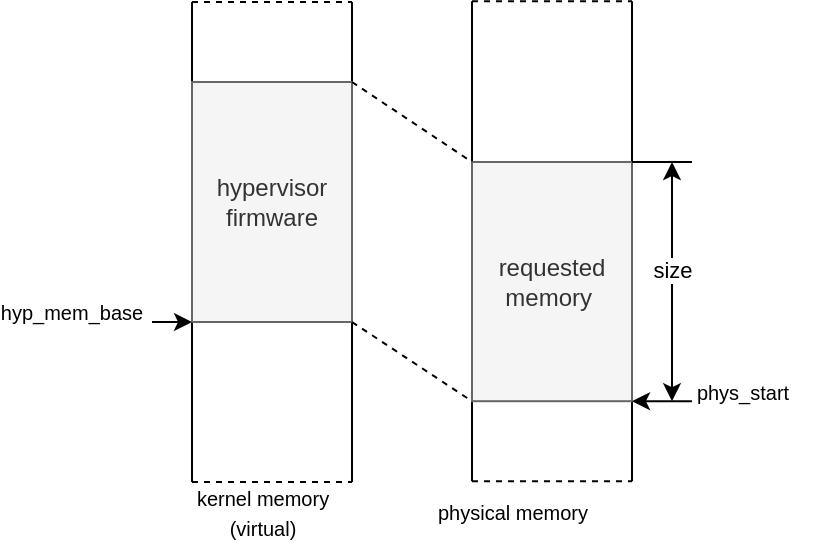 <mxfile version="23.1.6" type="github">
  <diagram name="第 1 页" id="9xUPOt4oZxQG6Y2PiGtk">
    <mxGraphModel dx="830" dy="456" grid="1" gridSize="10" guides="1" tooltips="1" connect="1" arrows="1" fold="1" page="1" pageScale="1" pageWidth="827" pageHeight="1169" math="0" shadow="0">
      <root>
        <mxCell id="0" />
        <mxCell id="1" parent="0" />
        <mxCell id="c0-gq3srGuKgjeA9k8VQ-2" value="" style="endArrow=none;html=1;rounded=0;" edge="1" parent="1">
          <mxGeometry width="50" height="50" relative="1" as="geometry">
            <mxPoint x="300" y="319.6" as="sourcePoint" />
            <mxPoint x="300" y="79.6" as="targetPoint" />
          </mxGeometry>
        </mxCell>
        <mxCell id="c0-gq3srGuKgjeA9k8VQ-3" value="" style="endArrow=none;html=1;rounded=0;" edge="1" parent="1">
          <mxGeometry width="50" height="50" relative="1" as="geometry">
            <mxPoint x="380" y="319.6" as="sourcePoint" />
            <mxPoint x="380" y="79.6" as="targetPoint" />
          </mxGeometry>
        </mxCell>
        <mxCell id="c0-gq3srGuKgjeA9k8VQ-4" value="" style="endArrow=none;dashed=1;html=1;rounded=0;" edge="1" parent="1">
          <mxGeometry width="50" height="50" relative="1" as="geometry">
            <mxPoint x="300" y="79.6" as="sourcePoint" />
            <mxPoint x="380" y="79.6" as="targetPoint" />
          </mxGeometry>
        </mxCell>
        <mxCell id="c0-gq3srGuKgjeA9k8VQ-5" value="" style="endArrow=none;dashed=1;html=1;rounded=0;" edge="1" parent="1">
          <mxGeometry width="50" height="50" relative="1" as="geometry">
            <mxPoint x="300" y="319.6" as="sourcePoint" />
            <mxPoint x="380" y="319.6" as="targetPoint" />
          </mxGeometry>
        </mxCell>
        <mxCell id="c0-gq3srGuKgjeA9k8VQ-6" value="&lt;font style=&quot;font-size: 10px;&quot;&gt;physical memory&lt;/font&gt;" style="text;html=1;align=center;verticalAlign=middle;resizable=0;points=[];autosize=1;strokeColor=none;fillColor=none;" vertex="1" parent="1">
          <mxGeometry x="270" y="320" width="100" height="30" as="geometry" />
        </mxCell>
        <mxCell id="c0-gq3srGuKgjeA9k8VQ-9" value="" style="endArrow=none;html=1;rounded=0;" edge="1" parent="1">
          <mxGeometry width="50" height="50" relative="1" as="geometry">
            <mxPoint x="160" y="320" as="sourcePoint" />
            <mxPoint x="160" y="80" as="targetPoint" />
          </mxGeometry>
        </mxCell>
        <mxCell id="c0-gq3srGuKgjeA9k8VQ-10" value="" style="endArrow=none;html=1;rounded=0;" edge="1" parent="1">
          <mxGeometry width="50" height="50" relative="1" as="geometry">
            <mxPoint x="240" y="320" as="sourcePoint" />
            <mxPoint x="240" y="80" as="targetPoint" />
          </mxGeometry>
        </mxCell>
        <mxCell id="c0-gq3srGuKgjeA9k8VQ-11" value="" style="endArrow=none;dashed=1;html=1;rounded=0;strokeWidth=1;targetPerimeterSpacing=0;jumpSize=6;endSize=6;" edge="1" parent="1">
          <mxGeometry width="50" height="50" relative="1" as="geometry">
            <mxPoint x="160" y="80" as="sourcePoint" />
            <mxPoint x="240" y="80" as="targetPoint" />
          </mxGeometry>
        </mxCell>
        <mxCell id="c0-gq3srGuKgjeA9k8VQ-12" value="" style="endArrow=none;dashed=1;html=1;rounded=0;" edge="1" parent="1">
          <mxGeometry width="50" height="50" relative="1" as="geometry">
            <mxPoint x="160" y="320" as="sourcePoint" />
            <mxPoint x="240" y="320" as="targetPoint" />
          </mxGeometry>
        </mxCell>
        <mxCell id="c0-gq3srGuKgjeA9k8VQ-13" value="&lt;font style=&quot;font-size: 10px;&quot;&gt;kernel memory&lt;br&gt;(virtual)&lt;br&gt;&lt;/font&gt;" style="text;html=1;align=center;verticalAlign=middle;resizable=0;points=[];autosize=1;strokeColor=none;fillColor=none;" vertex="1" parent="1">
          <mxGeometry x="150" y="315" width="90" height="40" as="geometry" />
        </mxCell>
        <mxCell id="c0-gq3srGuKgjeA9k8VQ-14" value="&lt;font style=&quot;font-size: 12px;&quot;&gt;requested memory&amp;nbsp;&lt;/font&gt;" style="rounded=0;whiteSpace=wrap;html=1;fillColor=#f5f5f5;fontColor=#333333;strokeColor=#666666;" vertex="1" parent="1">
          <mxGeometry x="300" y="160" width="80" height="119.6" as="geometry" />
        </mxCell>
        <mxCell id="c0-gq3srGuKgjeA9k8VQ-15" value="" style="endArrow=classic;html=1;rounded=0;" edge="1" parent="1">
          <mxGeometry width="50" height="50" relative="1" as="geometry">
            <mxPoint x="410" y="279.6" as="sourcePoint" />
            <mxPoint x="380" y="279.6" as="targetPoint" />
          </mxGeometry>
        </mxCell>
        <mxCell id="c0-gq3srGuKgjeA9k8VQ-16" value="&lt;font style=&quot;font-size: 10px;&quot;&gt;phys_start&lt;/font&gt;" style="text;html=1;align=center;verticalAlign=middle;resizable=0;points=[];autosize=1;strokeColor=none;fillColor=none;" vertex="1" parent="1">
          <mxGeometry x="400" y="259.6" width="70" height="30" as="geometry" />
        </mxCell>
        <mxCell id="c0-gq3srGuKgjeA9k8VQ-17" value="" style="endArrow=none;html=1;rounded=0;" edge="1" parent="1">
          <mxGeometry width="50" height="50" relative="1" as="geometry">
            <mxPoint x="380" y="160" as="sourcePoint" />
            <mxPoint x="410" y="160" as="targetPoint" />
          </mxGeometry>
        </mxCell>
        <mxCell id="c0-gq3srGuKgjeA9k8VQ-18" value="" style="endArrow=classic;startArrow=classic;html=1;rounded=0;" edge="1" parent="1">
          <mxGeometry width="50" height="50" relative="1" as="geometry">
            <mxPoint x="400" y="279.6" as="sourcePoint" />
            <mxPoint x="400" y="160" as="targetPoint" />
          </mxGeometry>
        </mxCell>
        <mxCell id="c0-gq3srGuKgjeA9k8VQ-20" value="size" style="edgeLabel;html=1;align=center;verticalAlign=middle;resizable=0;points=[];" vertex="1" connectable="0" parent="c0-gq3srGuKgjeA9k8VQ-18">
          <mxGeometry x="-0.008" y="1" relative="1" as="geometry">
            <mxPoint x="1" y="-6" as="offset" />
          </mxGeometry>
        </mxCell>
        <mxCell id="c0-gq3srGuKgjeA9k8VQ-21" value="&lt;font style=&quot;font-size: 12px;&quot;&gt;hypervisor firmware&lt;/font&gt;" style="rounded=0;whiteSpace=wrap;html=1;fillColor=#f5f5f5;fontColor=#333333;strokeColor=#666666;" vertex="1" parent="1">
          <mxGeometry x="160" y="120" width="80" height="120" as="geometry" />
        </mxCell>
        <mxCell id="c0-gq3srGuKgjeA9k8VQ-22" value="" style="endArrow=classic;html=1;rounded=0;" edge="1" parent="1">
          <mxGeometry width="50" height="50" relative="1" as="geometry">
            <mxPoint x="140" y="240" as="sourcePoint" />
            <mxPoint x="160" y="240" as="targetPoint" />
          </mxGeometry>
        </mxCell>
        <mxCell id="c0-gq3srGuKgjeA9k8VQ-23" value="&lt;font style=&quot;font-size: 10px;&quot;&gt;hyp_mem_base&lt;/font&gt;" style="text;html=1;align=center;verticalAlign=middle;whiteSpace=wrap;rounded=0;" vertex="1" parent="1">
          <mxGeometry x="70" y="220" width="60" height="30" as="geometry" />
        </mxCell>
        <mxCell id="c0-gq3srGuKgjeA9k8VQ-24" value="" style="endArrow=none;dashed=1;html=1;rounded=0;entryX=0;entryY=0;entryDx=0;entryDy=0;" edge="1" parent="1" target="c0-gq3srGuKgjeA9k8VQ-14">
          <mxGeometry width="50" height="50" relative="1" as="geometry">
            <mxPoint x="240" y="120" as="sourcePoint" />
            <mxPoint x="290" y="70" as="targetPoint" />
          </mxGeometry>
        </mxCell>
        <mxCell id="c0-gq3srGuKgjeA9k8VQ-25" value="" style="endArrow=none;dashed=1;html=1;rounded=0;entryX=0;entryY=1;entryDx=0;entryDy=0;" edge="1" parent="1" target="c0-gq3srGuKgjeA9k8VQ-14">
          <mxGeometry width="50" height="50" relative="1" as="geometry">
            <mxPoint x="240" y="240" as="sourcePoint" />
            <mxPoint x="290" y="190" as="targetPoint" />
          </mxGeometry>
        </mxCell>
      </root>
    </mxGraphModel>
  </diagram>
</mxfile>
